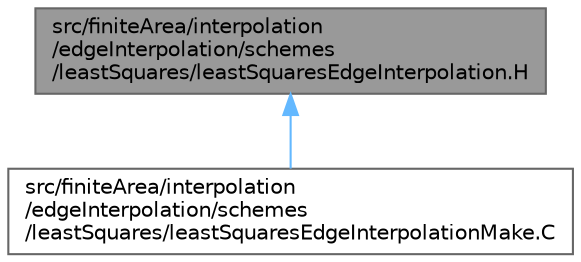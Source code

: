 digraph "src/finiteArea/interpolation/edgeInterpolation/schemes/leastSquares/leastSquaresEdgeInterpolation.H"
{
 // LATEX_PDF_SIZE
  bgcolor="transparent";
  edge [fontname=Helvetica,fontsize=10,labelfontname=Helvetica,labelfontsize=10];
  node [fontname=Helvetica,fontsize=10,shape=box,height=0.2,width=0.4];
  Node1 [id="Node000001",label="src/finiteArea/interpolation\l/edgeInterpolation/schemes\l/leastSquares/leastSquaresEdgeInterpolation.H",height=0.2,width=0.4,color="gray40", fillcolor="grey60", style="filled", fontcolor="black",tooltip=" "];
  Node1 -> Node2 [id="edge1_Node000001_Node000002",dir="back",color="steelblue1",style="solid",tooltip=" "];
  Node2 [id="Node000002",label="src/finiteArea/interpolation\l/edgeInterpolation/schemes\l/leastSquares/leastSquaresEdgeInterpolationMake.C",height=0.2,width=0.4,color="grey40", fillcolor="white", style="filled",URL="$leastSquaresEdgeInterpolationMake_8C.html",tooltip=" "];
}
